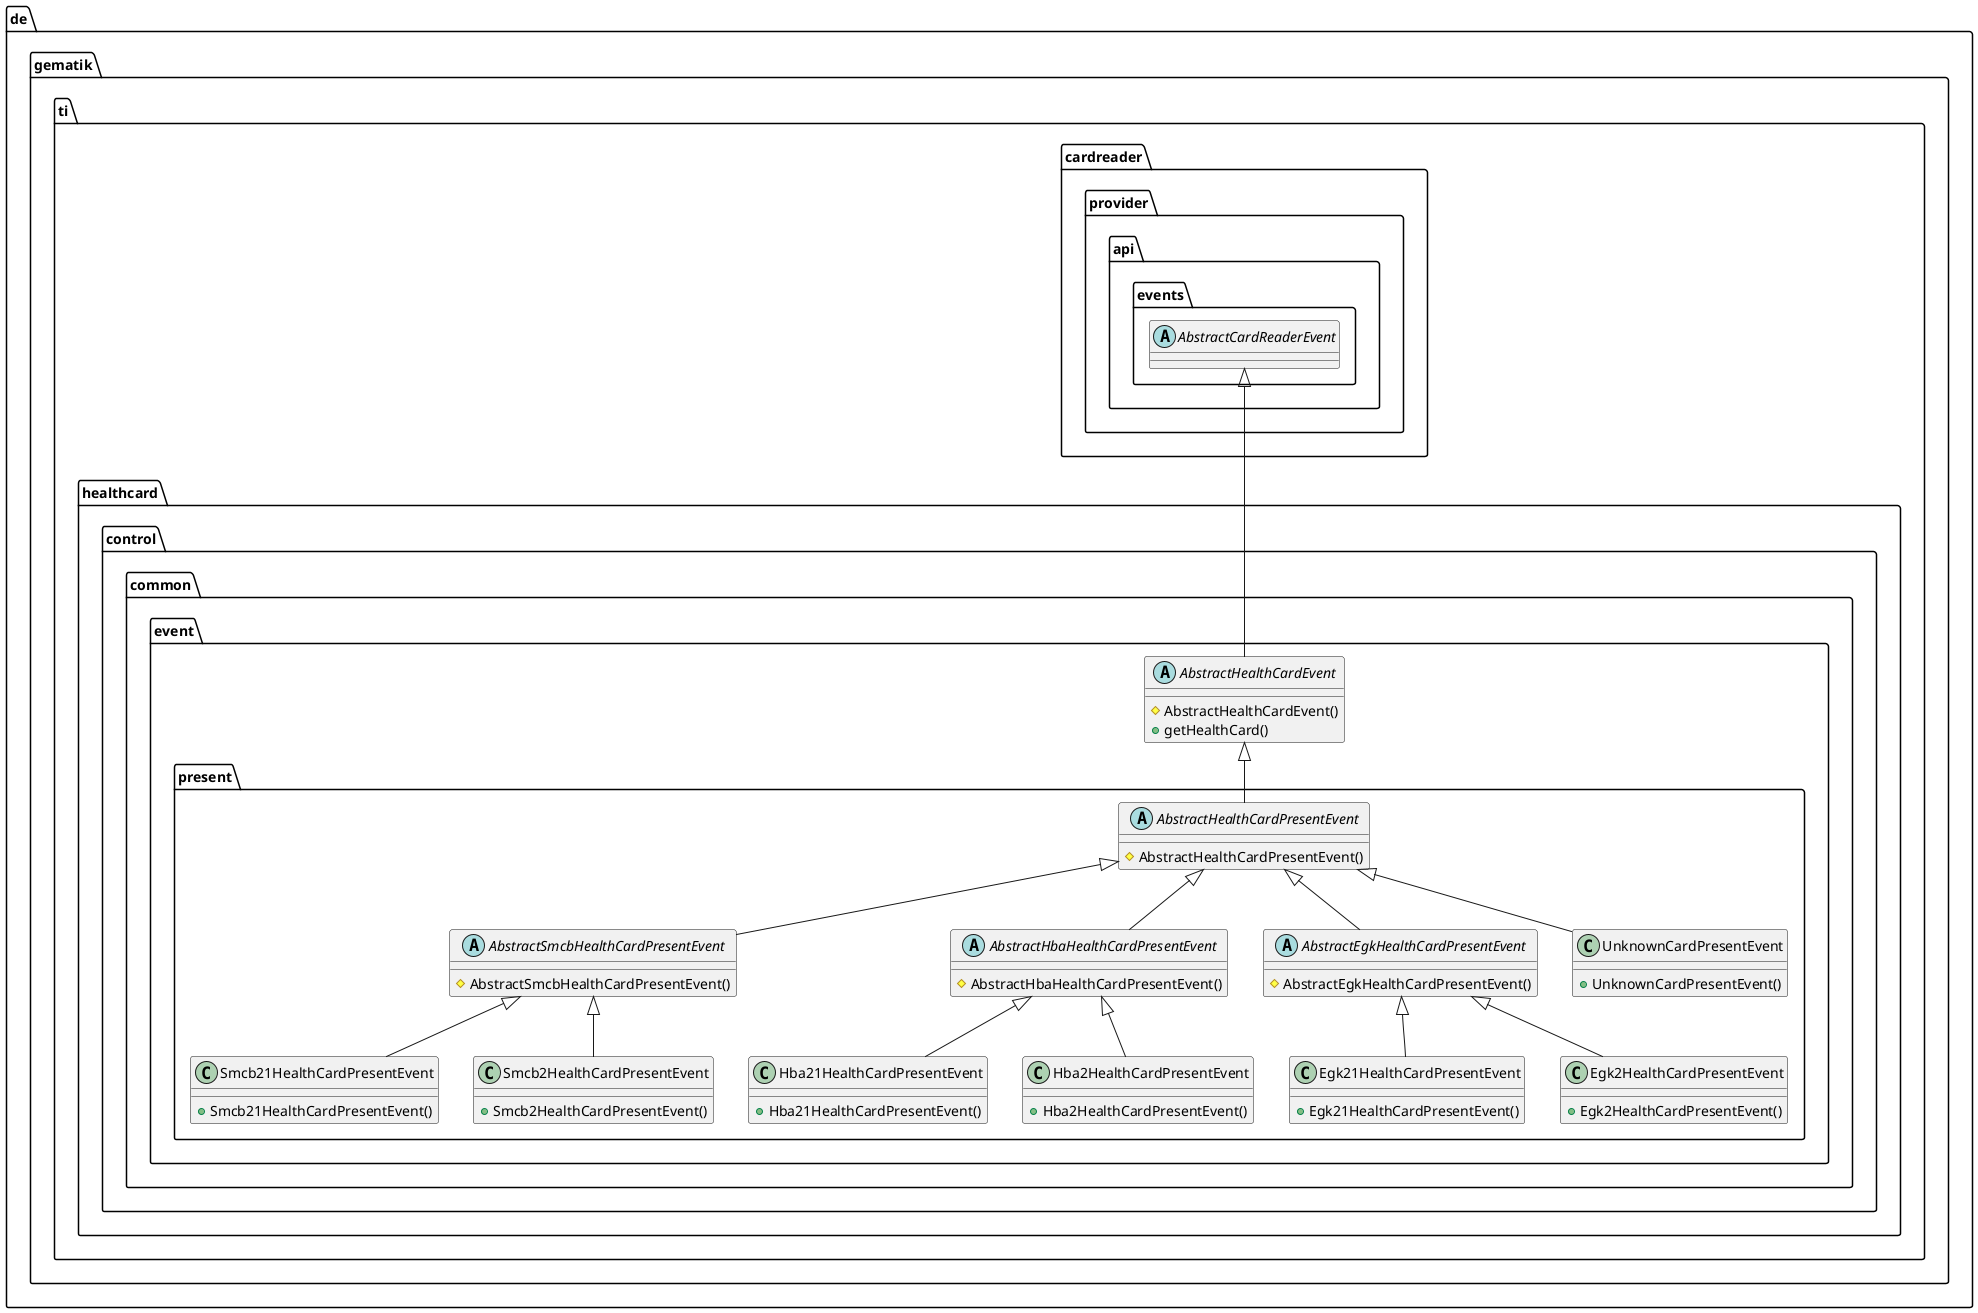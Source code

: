 @startuml

    package de.gematik.ti.healthcard.control.common.event {
      package de.gematik.ti.healthcard.control.common.event.present {
        abstract class AbstractEgkHealthCardPresentEvent {
            # AbstractEgkHealthCardPresentEvent()
        }
      }
    }


    package de.gematik.ti.healthcard.control.common.event {
      package de.gematik.ti.healthcard.control.common.event.present {
        abstract class AbstractHbaHealthCardPresentEvent {
            # AbstractHbaHealthCardPresentEvent()
        }
      }
    }


    package de.gematik.ti.healthcard.control.common.event {
      package de.gematik.ti.healthcard.control.common.event.present {
        abstract class AbstractHealthCardPresentEvent {
            # AbstractHealthCardPresentEvent()
        }
      }
    }


    package de.gematik.ti.healthcard.control.common.event {
      package de.gematik.ti.healthcard.control.common.event.present {
        abstract class AbstractSmcbHealthCardPresentEvent {
            # AbstractSmcbHealthCardPresentEvent()
        }
      }
    }


    package de.gematik.ti.healthcard.control.common.event {
      package de.gematik.ti.healthcard.control.common.event.present {
        class Egk21HealthCardPresentEvent {
            + Egk21HealthCardPresentEvent()
        }
      }
    }


    package de.gematik.ti.healthcard.control.common.event {
      package de.gematik.ti.healthcard.control.common.event.present {
        class Egk2HealthCardPresentEvent {
            + Egk2HealthCardPresentEvent()
        }
      }
    }


    package de.gematik.ti.healthcard.control.common.event {
      package de.gematik.ti.healthcard.control.common.event.present {
        class Hba21HealthCardPresentEvent {
            + Hba21HealthCardPresentEvent()
        }
      }
    }


    package de.gematik.ti.healthcard.control.common.event {
      package de.gematik.ti.healthcard.control.common.event.present {
        class Hba2HealthCardPresentEvent {
            + Hba2HealthCardPresentEvent()
        }
      }
    }


    package de.gematik.ti.healthcard.control.common.event {
      package de.gematik.ti.healthcard.control.common.event.present {
        class Smcb21HealthCardPresentEvent {
            + Smcb21HealthCardPresentEvent()
        }
      }
    }


    package de.gematik.ti.healthcard.control.common.event {
      package de.gematik.ti.healthcard.control.common.event.present {
        class Smcb2HealthCardPresentEvent {
            + Smcb2HealthCardPresentEvent()
        }
      }
    }


    package de.gematik.ti.healthcard.control.common.event {
      package de.gematik.ti.healthcard.control.common.event.present {
        class UnknownCardPresentEvent {
            + UnknownCardPresentEvent()
        }
      }
    }

      package de.gematik.ti.healthcard.control.common.event {
        abstract class AbstractHealthCardEvent {
            # AbstractHealthCardEvent()
            + getHealthCard()
        }
      }

  package de.gematik.ti.cardreader.provider.api.events {
      abstract class AbstractCardReaderEvent {
      }
    }
  
  AbstractHealthCardEvent -up-|> AbstractCardReaderEvent
  AbstractEgkHealthCardPresentEvent -up-|> AbstractHealthCardPresentEvent
  AbstractHbaHealthCardPresentEvent -up-|> AbstractHealthCardPresentEvent
  AbstractHealthCardPresentEvent -up-|> AbstractHealthCardEvent
  AbstractSmcbHealthCardPresentEvent -up-|> AbstractHealthCardPresentEvent
  Egk21HealthCardPresentEvent -up-|> AbstractEgkHealthCardPresentEvent
  Egk2HealthCardPresentEvent -up-|> AbstractEgkHealthCardPresentEvent
  Hba21HealthCardPresentEvent -up-|> AbstractHbaHealthCardPresentEvent
  Hba2HealthCardPresentEvent -up-|> AbstractHbaHealthCardPresentEvent
  Smcb21HealthCardPresentEvent -up-|> AbstractSmcbHealthCardPresentEvent
  Smcb2HealthCardPresentEvent -up-|> AbstractSmcbHealthCardPresentEvent
  UnknownCardPresentEvent -up-|> AbstractHealthCardPresentEvent

@enduml
